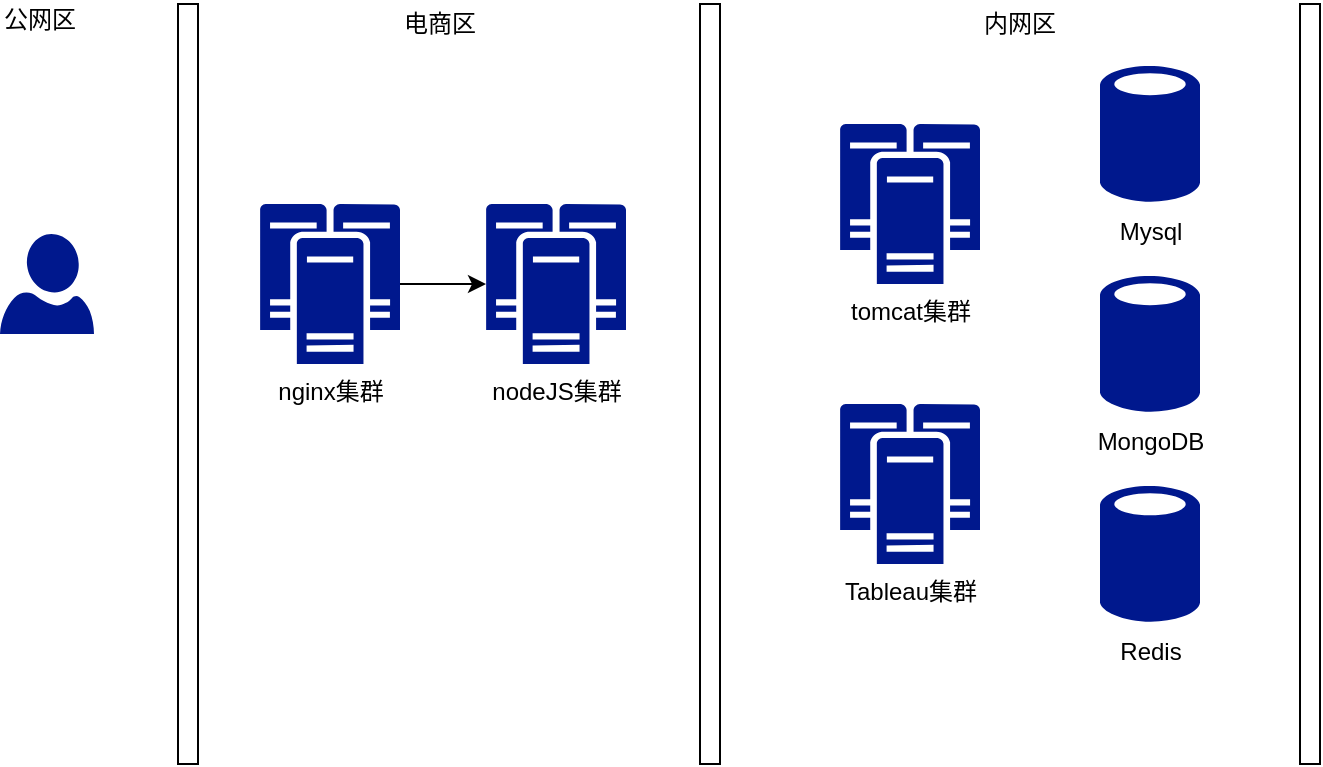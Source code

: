 <mxfile version="10.3.5" type="github"><diagram id="dAjtyiG02K-mLo6nZ-mR" name="Page-1"><mxGraphModel dx="1398" dy="804" grid="1" gridSize="10" guides="1" tooltips="1" connect="1" arrows="1" fold="1" page="1" pageScale="1" pageWidth="827" pageHeight="1169" math="0" shadow="0"><root><mxCell id="0"/><mxCell id="1" parent="0"/><mxCell id="Ci5wEpOHdQnVC_q7V2HY-9" style="edgeStyle=orthogonalEdgeStyle;rounded=0;orthogonalLoop=1;jettySize=auto;html=1;entryX=0;entryY=0.5;entryDx=0;entryDy=0;entryPerimeter=0;" edge="1" parent="1" source="Ci5wEpOHdQnVC_q7V2HY-1" target="Ci5wEpOHdQnVC_q7V2HY-7"><mxGeometry relative="1" as="geometry"/></mxCell><mxCell id="Ci5wEpOHdQnVC_q7V2HY-1" value="&lt;span&gt;nginx集群&lt;/span&gt;" style="shadow=0;dashed=0;html=1;strokeColor=none;labelPosition=center;verticalLabelPosition=bottom;verticalAlign=top;align=center;shape=mxgraph.mscae.enterprise.cluster_server;fillColor=#00188D;" vertex="1" parent="1"><mxGeometry x="230" y="170" width="70" height="80" as="geometry"/></mxCell><mxCell id="Ci5wEpOHdQnVC_q7V2HY-2" value="" style="shadow=0;dashed=0;html=1;strokeColor=none;shape=mxgraph.azure.user;fillColor=#00188D;" vertex="1" parent="1"><mxGeometry x="100" y="185" width="47" height="50" as="geometry"/></mxCell><mxCell id="Ci5wEpOHdQnVC_q7V2HY-7" value="&lt;span&gt;nodeJS集群&lt;/span&gt;" style="shadow=0;dashed=0;html=1;strokeColor=none;labelPosition=center;verticalLabelPosition=bottom;verticalAlign=top;align=center;shape=mxgraph.mscae.enterprise.cluster_server;fillColor=#00188D;" vertex="1" parent="1"><mxGeometry x="343" y="170" width="70" height="80" as="geometry"/></mxCell><mxCell id="Ci5wEpOHdQnVC_q7V2HY-11" value="&lt;span&gt;tomcat集群&lt;/span&gt;" style="shadow=0;dashed=0;html=1;strokeColor=none;labelPosition=center;verticalLabelPosition=bottom;verticalAlign=top;align=center;shape=mxgraph.mscae.enterprise.cluster_server;fillColor=#00188D;" vertex="1" parent="1"><mxGeometry x="520" y="130" width="70" height="80" as="geometry"/></mxCell><mxCell id="Ci5wEpOHdQnVC_q7V2HY-13" value="Mysql" style="shadow=0;dashed=0;html=1;strokeColor=none;labelPosition=center;verticalLabelPosition=bottom;verticalAlign=top;align=center;shape=mxgraph.mscae.enterprise.database_generic;fillColor=#00188D;" vertex="1" parent="1"><mxGeometry x="650" y="100" width="50" height="70" as="geometry"/></mxCell><mxCell id="Ci5wEpOHdQnVC_q7V2HY-14" value="MongoDB" style="shadow=0;dashed=0;html=1;strokeColor=none;labelPosition=center;verticalLabelPosition=bottom;verticalAlign=top;align=center;shape=mxgraph.mscae.enterprise.database_generic;fillColor=#00188D;" vertex="1" parent="1"><mxGeometry x="650" y="205" width="50" height="70" as="geometry"/></mxCell><mxCell id="Ci5wEpOHdQnVC_q7V2HY-16" value="Redis" style="shadow=0;dashed=0;html=1;strokeColor=none;labelPosition=center;verticalLabelPosition=bottom;verticalAlign=top;align=center;shape=mxgraph.mscae.enterprise.database_generic;fillColor=#00188D;" vertex="1" parent="1"><mxGeometry x="650" y="310" width="50" height="70" as="geometry"/></mxCell><mxCell id="Ci5wEpOHdQnVC_q7V2HY-18" value="&lt;span&gt;Tableau集群&lt;/span&gt;" style="shadow=0;dashed=0;html=1;strokeColor=none;labelPosition=center;verticalLabelPosition=bottom;verticalAlign=top;align=center;shape=mxgraph.mscae.enterprise.cluster_server;fillColor=#00188D;" vertex="1" parent="1"><mxGeometry x="520" y="270" width="70" height="80" as="geometry"/></mxCell><mxCell id="Ci5wEpOHdQnVC_q7V2HY-21" value="" style="html=1;points=[];perimeter=orthogonalPerimeter;" vertex="1" parent="1"><mxGeometry x="189" y="70" width="10" height="380" as="geometry"/></mxCell><mxCell id="Ci5wEpOHdQnVC_q7V2HY-22" value="" style="html=1;points=[];perimeter=orthogonalPerimeter;" vertex="1" parent="1"><mxGeometry x="450" y="70" width="10" height="380" as="geometry"/></mxCell><mxCell id="Ci5wEpOHdQnVC_q7V2HY-23" value="" style="html=1;points=[];perimeter=orthogonalPerimeter;" vertex="1" parent="1"><mxGeometry x="750" y="70" width="10" height="380" as="geometry"/></mxCell><mxCell id="Ci5wEpOHdQnVC_q7V2HY-24" value="公网区" style="text;html=1;resizable=0;points=[];autosize=1;align=left;verticalAlign=top;spacingTop=-4;" vertex="1" parent="1"><mxGeometry x="100" y="68" width="50" height="20" as="geometry"/></mxCell><mxCell id="Ci5wEpOHdQnVC_q7V2HY-25" value="电商区" style="text;html=1;resizable=0;points=[];autosize=1;align=left;verticalAlign=top;spacingTop=-4;" vertex="1" parent="1"><mxGeometry x="299.5" y="70" width="50" height="20" as="geometry"/></mxCell><mxCell id="Ci5wEpOHdQnVC_q7V2HY-26" value="内网区" style="text;html=1;resizable=0;points=[];autosize=1;align=left;verticalAlign=top;spacingTop=-4;" vertex="1" parent="1"><mxGeometry x="590" y="70" width="50" height="20" as="geometry"/></mxCell></root></mxGraphModel></diagram></mxfile>